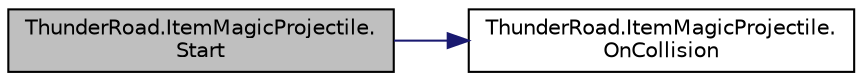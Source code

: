 digraph "ThunderRoad.ItemMagicProjectile.Start"
{
 // LATEX_PDF_SIZE
  edge [fontname="Helvetica",fontsize="10",labelfontname="Helvetica",labelfontsize="10"];
  node [fontname="Helvetica",fontsize="10",shape=record];
  rankdir="LR";
  Node1 [label="ThunderRoad.ItemMagicProjectile.\lStart",height=0.2,width=0.4,color="black", fillcolor="grey75", style="filled", fontcolor="black",tooltip="Starts this instance."];
  Node1 -> Node2 [color="midnightblue",fontsize="10",style="solid",fontname="Helvetica"];
  Node2 [label="ThunderRoad.ItemMagicProjectile.\lOnCollision",height=0.2,width=0.4,color="black", fillcolor="white", style="filled",URL="$class_thunder_road_1_1_item_magic_projectile.html#a00469f16d1f47168f02f37087ea7dbbc",tooltip="Called when [collision]."];
}
